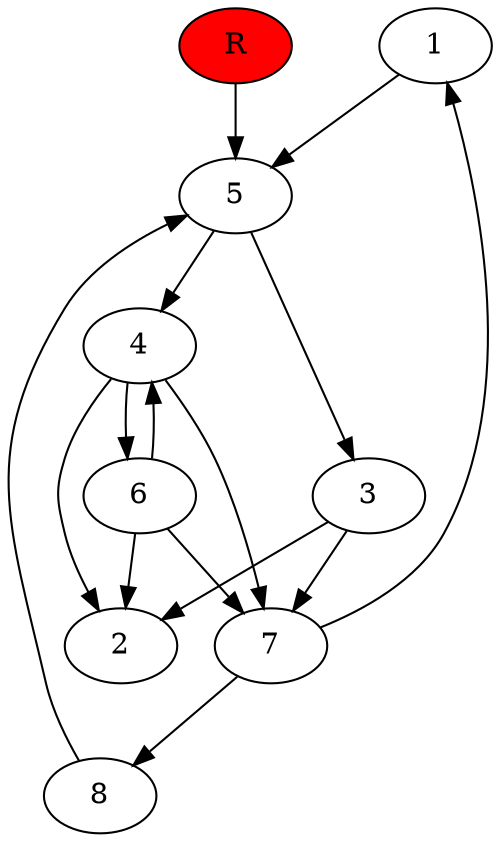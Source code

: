 digraph prb45706 {
	1
	2
	3
	4
	5
	6
	7
	8
	R [fillcolor="#ff0000" style=filled]
	1 -> 5
	3 -> 2
	3 -> 7
	4 -> 2
	4 -> 6
	4 -> 7
	5 -> 3
	5 -> 4
	6 -> 2
	6 -> 4
	6 -> 7
	7 -> 1
	7 -> 8
	8 -> 5
	R -> 5
}
